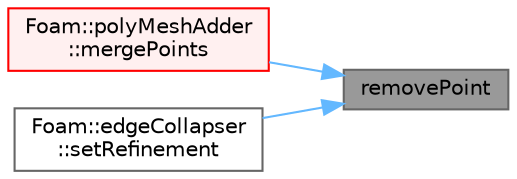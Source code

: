 digraph "removePoint"
{
 // LATEX_PDF_SIZE
  bgcolor="transparent";
  edge [fontname=Helvetica,fontsize=10,labelfontname=Helvetica,labelfontsize=10];
  node [fontname=Helvetica,fontsize=10,shape=box,height=0.2,width=0.4];
  rankdir="RL";
  Node1 [id="Node000001",label="removePoint",height=0.2,width=0.4,color="gray40", fillcolor="grey60", style="filled", fontcolor="black",tooltip=" "];
  Node1 -> Node2 [id="edge1_Node000001_Node000002",dir="back",color="steelblue1",style="solid",tooltip=" "];
  Node2 [id="Node000002",label="Foam::polyMeshAdder\l::mergePoints",height=0.2,width=0.4,color="red", fillcolor="#FFF0F0", style="filled",URL="$classFoam_1_1polyMeshAdder.html#a4a56041144898b62dd90a030e2143d1a",tooltip=" "];
  Node1 -> Node4 [id="edge2_Node000001_Node000004",dir="back",color="steelblue1",style="solid",tooltip=" "];
  Node4 [id="Node000004",label="Foam::edgeCollapser\l::setRefinement",height=0.2,width=0.4,color="grey40", fillcolor="white", style="filled",URL="$classFoam_1_1edgeCollapser.html#a788f5a11a20efd0f4a6a8ab78be4efeb",tooltip=" "];
}
